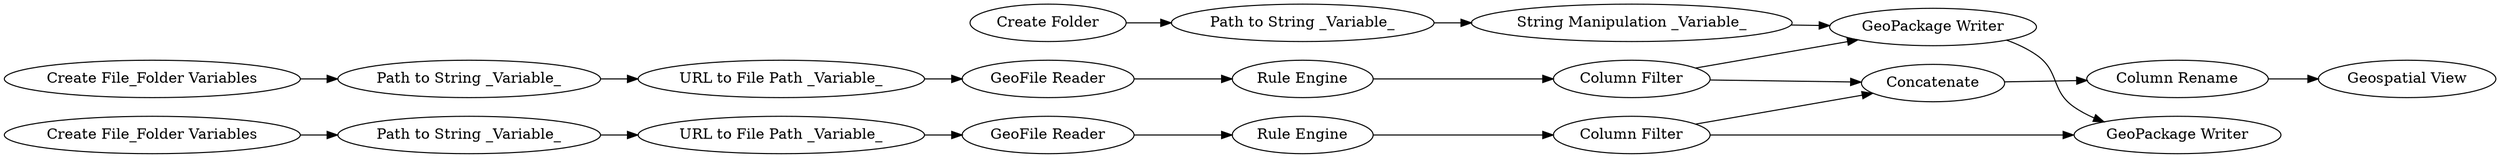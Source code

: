 digraph {
	"3937716156340323976_4" [label="Column Filter"]
	"3937716156340323976_101" [label="GeoPackage Writer"]
	"3937716156340323976_1" [label="GeoFile Reader"]
	"-3214338009479145004_12" [label="Create File_Folder Variables"]
	"3937716156340323976_13" [label="Column Rename"]
	"1461524498893922118_16" [label="URL to File Path _Variable_"]
	"-3691192405038354765_96" [label="Create Folder"]
	"-3214338009479145004_16" [label="URL to File Path _Variable_"]
	"-3214338009479145004_15" [label="Path to String _Variable_"]
	"-3691192405038354765_93" [label="Path to String _Variable_"]
	"3937716156340323976_6" [label="Geospatial View"]
	"1461524498893922118_15" [label="Path to String _Variable_"]
	"3937716156340323976_5" [label=Concatenate]
	"3937716156340323976_102" [label="GeoPackage Writer"]
	"-3691192405038354765_97" [label="String Manipulation _Variable_"]
	"3937716156340323976_2" [label="GeoFile Reader"]
	"3937716156340323976_9" [label="Rule Engine"]
	"3937716156340323976_8" [label="Rule Engine"]
	"1461524498893922118_12" [label="Create File_Folder Variables"]
	"3937716156340323976_3" [label="Column Filter"]
	"-3691192405038354765_96" -> "-3691192405038354765_93"
	"3937716156340323976_3" -> "3937716156340323976_5"
	"1461524498893922118_12" -> "1461524498893922118_15"
	"3937716156340323976_4" -> "3937716156340323976_5"
	"1461524498893922118_16" -> "3937716156340323976_1"
	"-3691192405038354765_93" -> "-3691192405038354765_97"
	"-3691192405038354765_97" -> "3937716156340323976_101"
	"-3214338009479145004_16" -> "3937716156340323976_2"
	"1461524498893922118_15" -> "1461524498893922118_16"
	"3937716156340323976_101" -> "3937716156340323976_102"
	"-3214338009479145004_12" -> "-3214338009479145004_15"
	"3937716156340323976_3" -> "3937716156340323976_101"
	"3937716156340323976_2" -> "3937716156340323976_9"
	"3937716156340323976_9" -> "3937716156340323976_4"
	"3937716156340323976_13" -> "3937716156340323976_6"
	"3937716156340323976_8" -> "3937716156340323976_3"
	"-3214338009479145004_15" -> "-3214338009479145004_16"
	"3937716156340323976_1" -> "3937716156340323976_8"
	"3937716156340323976_4" -> "3937716156340323976_102"
	"3937716156340323976_5" -> "3937716156340323976_13"
	rankdir=LR
}
